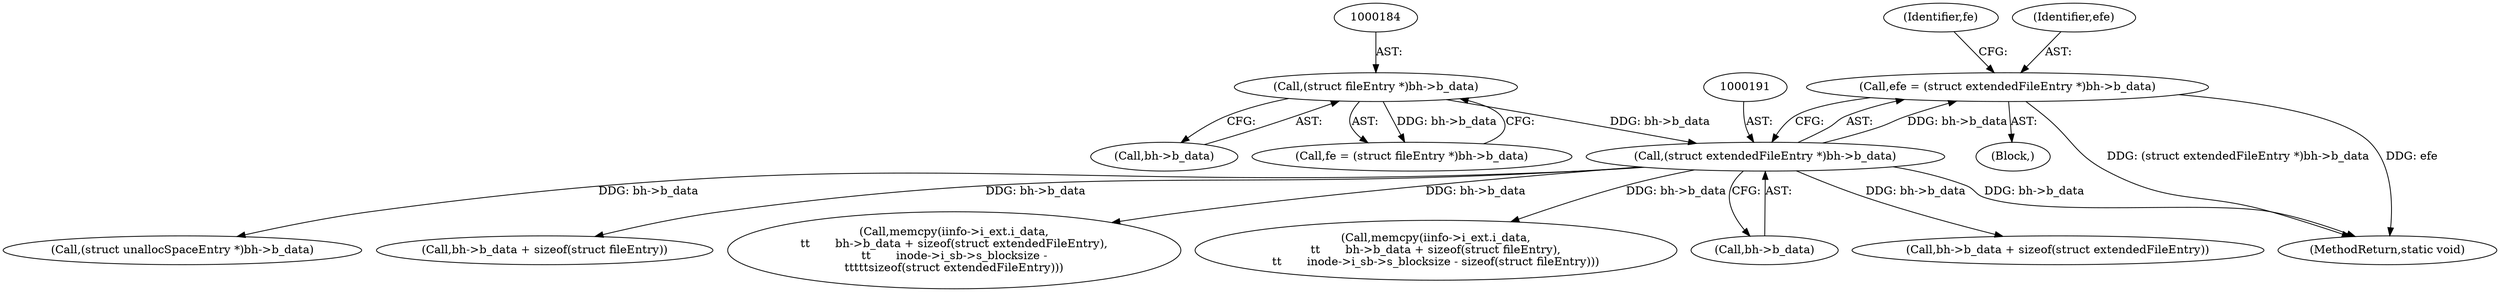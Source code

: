 digraph "0_linux_c03aa9f6e1f938618e6db2e23afef0574efeeb65@pointer" {
"1000188" [label="(Call,efe = (struct extendedFileEntry *)bh->b_data)"];
"1000190" [label="(Call,(struct extendedFileEntry *)bh->b_data)"];
"1000183" [label="(Call,(struct fileEntry *)bh->b_data)"];
"1000188" [label="(Call,efe = (struct extendedFileEntry *)bh->b_data)"];
"1000524" [label="(Call,(struct unallocSpaceEntry *)bh->b_data)"];
"1000483" [label="(Call,bh->b_data + sizeof(struct fileEntry))"];
"1000105" [label="(Block,)"];
"1000199" [label="(Identifier,fe)"];
"1000421" [label="(Call,memcpy(iinfo->i_ext.i_data,\n\t\t       bh->b_data + sizeof(struct extendedFileEntry),\n\t\t       inode->i_sb->s_blocksize -\n\t\t\t\t\tsizeof(struct extendedFileEntry)))"];
"1000477" [label="(Call,memcpy(iinfo->i_ext.i_data,\n\t\t       bh->b_data + sizeof(struct fileEntry),\n\t\t       inode->i_sb->s_blocksize - sizeof(struct fileEntry)))"];
"1001156" [label="(MethodReturn,static void)"];
"1000185" [label="(Call,bh->b_data)"];
"1000181" [label="(Call,fe = (struct fileEntry *)bh->b_data)"];
"1000189" [label="(Identifier,efe)"];
"1000192" [label="(Call,bh->b_data)"];
"1000190" [label="(Call,(struct extendedFileEntry *)bh->b_data)"];
"1000427" [label="(Call,bh->b_data + sizeof(struct extendedFileEntry))"];
"1000183" [label="(Call,(struct fileEntry *)bh->b_data)"];
"1000188" -> "1000105"  [label="AST: "];
"1000188" -> "1000190"  [label="CFG: "];
"1000189" -> "1000188"  [label="AST: "];
"1000190" -> "1000188"  [label="AST: "];
"1000199" -> "1000188"  [label="CFG: "];
"1000188" -> "1001156"  [label="DDG: (struct extendedFileEntry *)bh->b_data"];
"1000188" -> "1001156"  [label="DDG: efe"];
"1000190" -> "1000188"  [label="DDG: bh->b_data"];
"1000190" -> "1000192"  [label="CFG: "];
"1000191" -> "1000190"  [label="AST: "];
"1000192" -> "1000190"  [label="AST: "];
"1000190" -> "1001156"  [label="DDG: bh->b_data"];
"1000183" -> "1000190"  [label="DDG: bh->b_data"];
"1000190" -> "1000421"  [label="DDG: bh->b_data"];
"1000190" -> "1000427"  [label="DDG: bh->b_data"];
"1000190" -> "1000477"  [label="DDG: bh->b_data"];
"1000190" -> "1000483"  [label="DDG: bh->b_data"];
"1000190" -> "1000524"  [label="DDG: bh->b_data"];
"1000183" -> "1000181"  [label="AST: "];
"1000183" -> "1000185"  [label="CFG: "];
"1000184" -> "1000183"  [label="AST: "];
"1000185" -> "1000183"  [label="AST: "];
"1000181" -> "1000183"  [label="CFG: "];
"1000183" -> "1000181"  [label="DDG: bh->b_data"];
}
